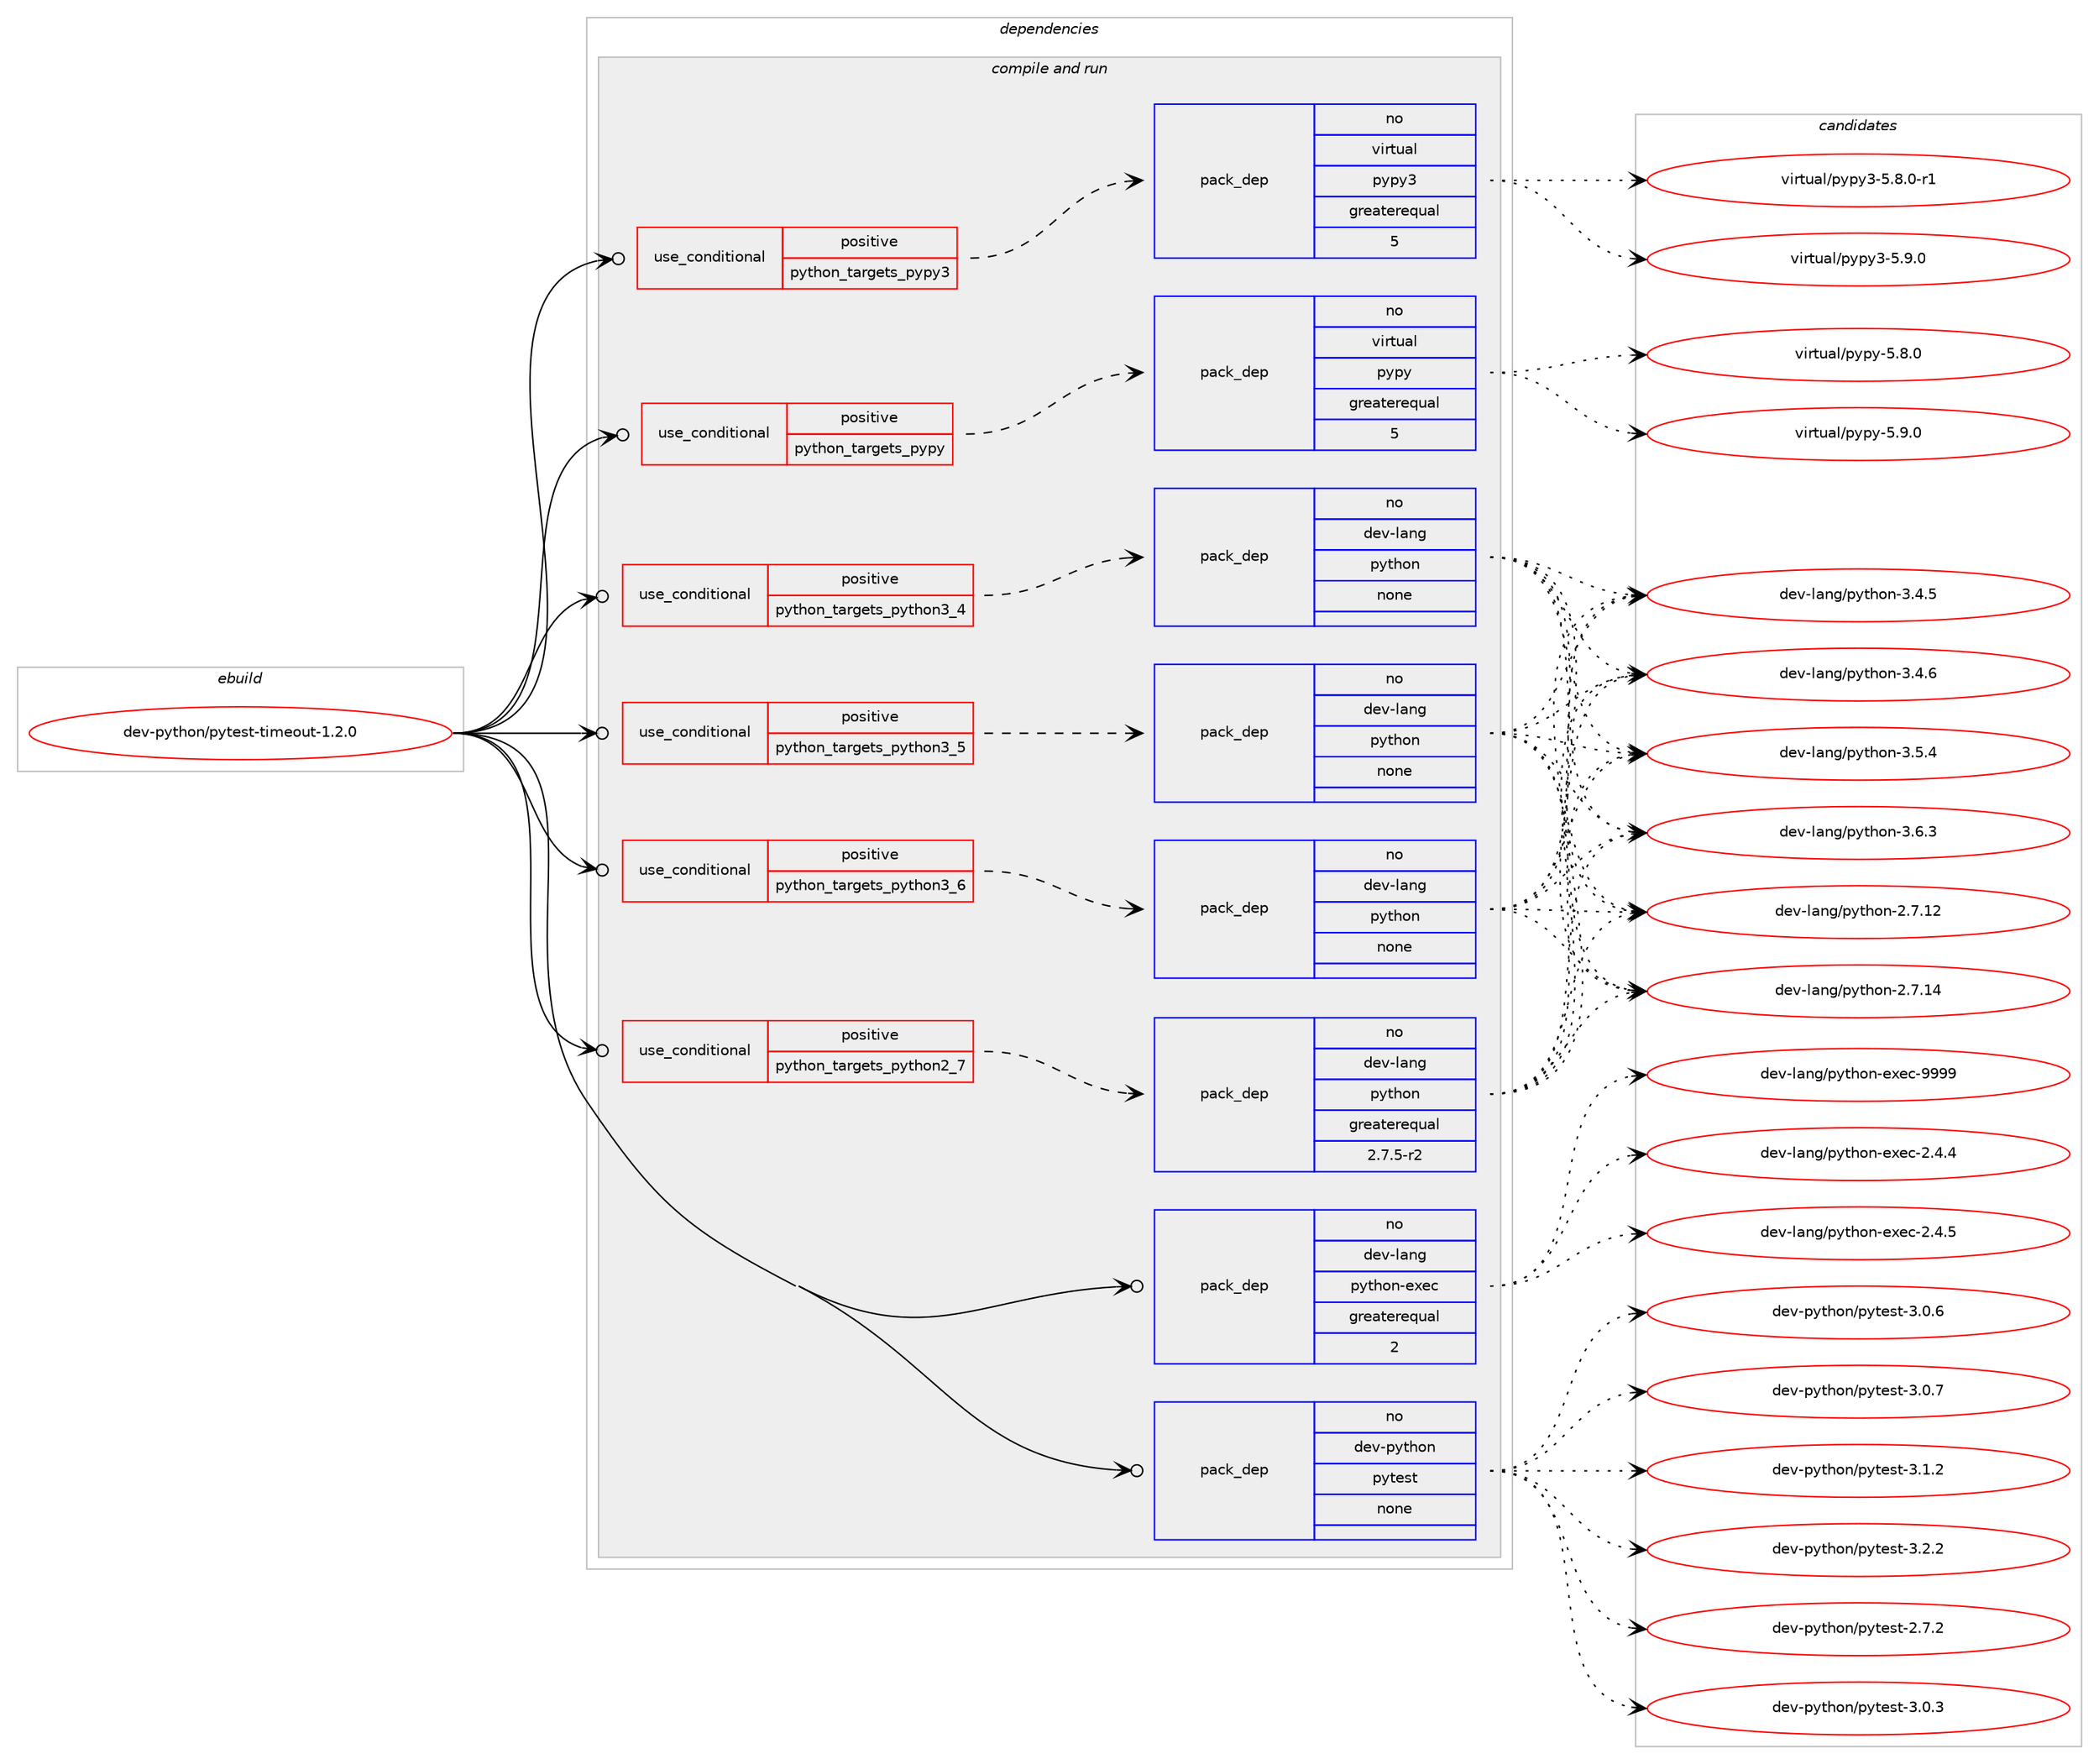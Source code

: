 digraph prolog {

# *************
# Graph options
# *************

newrank=true;
concentrate=true;
compound=true;
graph [rankdir=LR,fontname=Helvetica,fontsize=10,ranksep=1.5];#, ranksep=2.5, nodesep=0.2];
edge  [arrowhead=vee];
node  [fontname=Helvetica,fontsize=10];

# **********
# The ebuild
# **********

subgraph cluster_leftcol {
color=gray;
rank=same;
label=<<i>ebuild</i>>;
id [label="dev-python/pytest-timeout-1.2.0", color=red, width=4, href="../dev-python/pytest-timeout-1.2.0.svg"];
}

# ****************
# The dependencies
# ****************

subgraph cluster_midcol {
color=gray;
label=<<i>dependencies</i>>;
subgraph cluster_compile {
fillcolor="#eeeeee";
style=filled;
label=<<i>compile</i>>;
}
subgraph cluster_compileandrun {
fillcolor="#eeeeee";
style=filled;
label=<<i>compile and run</i>>;
subgraph cond39759 {
dependency180431 [label=<<TABLE BORDER="0" CELLBORDER="1" CELLSPACING="0" CELLPADDING="4"><TR><TD ROWSPAN="3" CELLPADDING="10">use_conditional</TD></TR><TR><TD>positive</TD></TR><TR><TD>python_targets_pypy</TD></TR></TABLE>>, shape=none, color=red];
subgraph pack136733 {
dependency180432 [label=<<TABLE BORDER="0" CELLBORDER="1" CELLSPACING="0" CELLPADDING="4" WIDTH="220"><TR><TD ROWSPAN="6" CELLPADDING="30">pack_dep</TD></TR><TR><TD WIDTH="110">no</TD></TR><TR><TD>virtual</TD></TR><TR><TD>pypy</TD></TR><TR><TD>greaterequal</TD></TR><TR><TD>5</TD></TR></TABLE>>, shape=none, color=blue];
}
dependency180431:e -> dependency180432:w [weight=20,style="dashed",arrowhead="vee"];
}
id:e -> dependency180431:w [weight=20,style="solid",arrowhead="odotvee"];
subgraph cond39760 {
dependency180433 [label=<<TABLE BORDER="0" CELLBORDER="1" CELLSPACING="0" CELLPADDING="4"><TR><TD ROWSPAN="3" CELLPADDING="10">use_conditional</TD></TR><TR><TD>positive</TD></TR><TR><TD>python_targets_pypy3</TD></TR></TABLE>>, shape=none, color=red];
subgraph pack136734 {
dependency180434 [label=<<TABLE BORDER="0" CELLBORDER="1" CELLSPACING="0" CELLPADDING="4" WIDTH="220"><TR><TD ROWSPAN="6" CELLPADDING="30">pack_dep</TD></TR><TR><TD WIDTH="110">no</TD></TR><TR><TD>virtual</TD></TR><TR><TD>pypy3</TD></TR><TR><TD>greaterequal</TD></TR><TR><TD>5</TD></TR></TABLE>>, shape=none, color=blue];
}
dependency180433:e -> dependency180434:w [weight=20,style="dashed",arrowhead="vee"];
}
id:e -> dependency180433:w [weight=20,style="solid",arrowhead="odotvee"];
subgraph cond39761 {
dependency180435 [label=<<TABLE BORDER="0" CELLBORDER="1" CELLSPACING="0" CELLPADDING="4"><TR><TD ROWSPAN="3" CELLPADDING="10">use_conditional</TD></TR><TR><TD>positive</TD></TR><TR><TD>python_targets_python2_7</TD></TR></TABLE>>, shape=none, color=red];
subgraph pack136735 {
dependency180436 [label=<<TABLE BORDER="0" CELLBORDER="1" CELLSPACING="0" CELLPADDING="4" WIDTH="220"><TR><TD ROWSPAN="6" CELLPADDING="30">pack_dep</TD></TR><TR><TD WIDTH="110">no</TD></TR><TR><TD>dev-lang</TD></TR><TR><TD>python</TD></TR><TR><TD>greaterequal</TD></TR><TR><TD>2.7.5-r2</TD></TR></TABLE>>, shape=none, color=blue];
}
dependency180435:e -> dependency180436:w [weight=20,style="dashed",arrowhead="vee"];
}
id:e -> dependency180435:w [weight=20,style="solid",arrowhead="odotvee"];
subgraph cond39762 {
dependency180437 [label=<<TABLE BORDER="0" CELLBORDER="1" CELLSPACING="0" CELLPADDING="4"><TR><TD ROWSPAN="3" CELLPADDING="10">use_conditional</TD></TR><TR><TD>positive</TD></TR><TR><TD>python_targets_python3_4</TD></TR></TABLE>>, shape=none, color=red];
subgraph pack136736 {
dependency180438 [label=<<TABLE BORDER="0" CELLBORDER="1" CELLSPACING="0" CELLPADDING="4" WIDTH="220"><TR><TD ROWSPAN="6" CELLPADDING="30">pack_dep</TD></TR><TR><TD WIDTH="110">no</TD></TR><TR><TD>dev-lang</TD></TR><TR><TD>python</TD></TR><TR><TD>none</TD></TR><TR><TD></TD></TR></TABLE>>, shape=none, color=blue];
}
dependency180437:e -> dependency180438:w [weight=20,style="dashed",arrowhead="vee"];
}
id:e -> dependency180437:w [weight=20,style="solid",arrowhead="odotvee"];
subgraph cond39763 {
dependency180439 [label=<<TABLE BORDER="0" CELLBORDER="1" CELLSPACING="0" CELLPADDING="4"><TR><TD ROWSPAN="3" CELLPADDING="10">use_conditional</TD></TR><TR><TD>positive</TD></TR><TR><TD>python_targets_python3_5</TD></TR></TABLE>>, shape=none, color=red];
subgraph pack136737 {
dependency180440 [label=<<TABLE BORDER="0" CELLBORDER="1" CELLSPACING="0" CELLPADDING="4" WIDTH="220"><TR><TD ROWSPAN="6" CELLPADDING="30">pack_dep</TD></TR><TR><TD WIDTH="110">no</TD></TR><TR><TD>dev-lang</TD></TR><TR><TD>python</TD></TR><TR><TD>none</TD></TR><TR><TD></TD></TR></TABLE>>, shape=none, color=blue];
}
dependency180439:e -> dependency180440:w [weight=20,style="dashed",arrowhead="vee"];
}
id:e -> dependency180439:w [weight=20,style="solid",arrowhead="odotvee"];
subgraph cond39764 {
dependency180441 [label=<<TABLE BORDER="0" CELLBORDER="1" CELLSPACING="0" CELLPADDING="4"><TR><TD ROWSPAN="3" CELLPADDING="10">use_conditional</TD></TR><TR><TD>positive</TD></TR><TR><TD>python_targets_python3_6</TD></TR></TABLE>>, shape=none, color=red];
subgraph pack136738 {
dependency180442 [label=<<TABLE BORDER="0" CELLBORDER="1" CELLSPACING="0" CELLPADDING="4" WIDTH="220"><TR><TD ROWSPAN="6" CELLPADDING="30">pack_dep</TD></TR><TR><TD WIDTH="110">no</TD></TR><TR><TD>dev-lang</TD></TR><TR><TD>python</TD></TR><TR><TD>none</TD></TR><TR><TD></TD></TR></TABLE>>, shape=none, color=blue];
}
dependency180441:e -> dependency180442:w [weight=20,style="dashed",arrowhead="vee"];
}
id:e -> dependency180441:w [weight=20,style="solid",arrowhead="odotvee"];
subgraph pack136739 {
dependency180443 [label=<<TABLE BORDER="0" CELLBORDER="1" CELLSPACING="0" CELLPADDING="4" WIDTH="220"><TR><TD ROWSPAN="6" CELLPADDING="30">pack_dep</TD></TR><TR><TD WIDTH="110">no</TD></TR><TR><TD>dev-lang</TD></TR><TR><TD>python-exec</TD></TR><TR><TD>greaterequal</TD></TR><TR><TD>2</TD></TR></TABLE>>, shape=none, color=blue];
}
id:e -> dependency180443:w [weight=20,style="solid",arrowhead="odotvee"];
subgraph pack136740 {
dependency180444 [label=<<TABLE BORDER="0" CELLBORDER="1" CELLSPACING="0" CELLPADDING="4" WIDTH="220"><TR><TD ROWSPAN="6" CELLPADDING="30">pack_dep</TD></TR><TR><TD WIDTH="110">no</TD></TR><TR><TD>dev-python</TD></TR><TR><TD>pytest</TD></TR><TR><TD>none</TD></TR><TR><TD></TD></TR></TABLE>>, shape=none, color=blue];
}
id:e -> dependency180444:w [weight=20,style="solid",arrowhead="odotvee"];
}
subgraph cluster_run {
fillcolor="#eeeeee";
style=filled;
label=<<i>run</i>>;
}
}

# **************
# The candidates
# **************

subgraph cluster_choices {
rank=same;
color=gray;
label=<<i>candidates</i>>;

subgraph choice136733 {
color=black;
nodesep=1;
choice1181051141161179710847112121112121455346564648 [label="virtual/pypy-5.8.0", color=red, width=4,href="../virtual/pypy-5.8.0.svg"];
choice1181051141161179710847112121112121455346574648 [label="virtual/pypy-5.9.0", color=red, width=4,href="../virtual/pypy-5.9.0.svg"];
dependency180432:e -> choice1181051141161179710847112121112121455346564648:w [style=dotted,weight="100"];
dependency180432:e -> choice1181051141161179710847112121112121455346574648:w [style=dotted,weight="100"];
}
subgraph choice136734 {
color=black;
nodesep=1;
choice1181051141161179710847112121112121514553465646484511449 [label="virtual/pypy3-5.8.0-r1", color=red, width=4,href="../virtual/pypy3-5.8.0-r1.svg"];
choice118105114116117971084711212111212151455346574648 [label="virtual/pypy3-5.9.0", color=red, width=4,href="../virtual/pypy3-5.9.0.svg"];
dependency180434:e -> choice1181051141161179710847112121112121514553465646484511449:w [style=dotted,weight="100"];
dependency180434:e -> choice118105114116117971084711212111212151455346574648:w [style=dotted,weight="100"];
}
subgraph choice136735 {
color=black;
nodesep=1;
choice10010111845108971101034711212111610411111045504655464950 [label="dev-lang/python-2.7.12", color=red, width=4,href="../dev-lang/python-2.7.12.svg"];
choice10010111845108971101034711212111610411111045504655464952 [label="dev-lang/python-2.7.14", color=red, width=4,href="../dev-lang/python-2.7.14.svg"];
choice100101118451089711010347112121116104111110455146524653 [label="dev-lang/python-3.4.5", color=red, width=4,href="../dev-lang/python-3.4.5.svg"];
choice100101118451089711010347112121116104111110455146524654 [label="dev-lang/python-3.4.6", color=red, width=4,href="../dev-lang/python-3.4.6.svg"];
choice100101118451089711010347112121116104111110455146534652 [label="dev-lang/python-3.5.4", color=red, width=4,href="../dev-lang/python-3.5.4.svg"];
choice100101118451089711010347112121116104111110455146544651 [label="dev-lang/python-3.6.3", color=red, width=4,href="../dev-lang/python-3.6.3.svg"];
dependency180436:e -> choice10010111845108971101034711212111610411111045504655464950:w [style=dotted,weight="100"];
dependency180436:e -> choice10010111845108971101034711212111610411111045504655464952:w [style=dotted,weight="100"];
dependency180436:e -> choice100101118451089711010347112121116104111110455146524653:w [style=dotted,weight="100"];
dependency180436:e -> choice100101118451089711010347112121116104111110455146524654:w [style=dotted,weight="100"];
dependency180436:e -> choice100101118451089711010347112121116104111110455146534652:w [style=dotted,weight="100"];
dependency180436:e -> choice100101118451089711010347112121116104111110455146544651:w [style=dotted,weight="100"];
}
subgraph choice136736 {
color=black;
nodesep=1;
choice10010111845108971101034711212111610411111045504655464950 [label="dev-lang/python-2.7.12", color=red, width=4,href="../dev-lang/python-2.7.12.svg"];
choice10010111845108971101034711212111610411111045504655464952 [label="dev-lang/python-2.7.14", color=red, width=4,href="../dev-lang/python-2.7.14.svg"];
choice100101118451089711010347112121116104111110455146524653 [label="dev-lang/python-3.4.5", color=red, width=4,href="../dev-lang/python-3.4.5.svg"];
choice100101118451089711010347112121116104111110455146524654 [label="dev-lang/python-3.4.6", color=red, width=4,href="../dev-lang/python-3.4.6.svg"];
choice100101118451089711010347112121116104111110455146534652 [label="dev-lang/python-3.5.4", color=red, width=4,href="../dev-lang/python-3.5.4.svg"];
choice100101118451089711010347112121116104111110455146544651 [label="dev-lang/python-3.6.3", color=red, width=4,href="../dev-lang/python-3.6.3.svg"];
dependency180438:e -> choice10010111845108971101034711212111610411111045504655464950:w [style=dotted,weight="100"];
dependency180438:e -> choice10010111845108971101034711212111610411111045504655464952:w [style=dotted,weight="100"];
dependency180438:e -> choice100101118451089711010347112121116104111110455146524653:w [style=dotted,weight="100"];
dependency180438:e -> choice100101118451089711010347112121116104111110455146524654:w [style=dotted,weight="100"];
dependency180438:e -> choice100101118451089711010347112121116104111110455146534652:w [style=dotted,weight="100"];
dependency180438:e -> choice100101118451089711010347112121116104111110455146544651:w [style=dotted,weight="100"];
}
subgraph choice136737 {
color=black;
nodesep=1;
choice10010111845108971101034711212111610411111045504655464950 [label="dev-lang/python-2.7.12", color=red, width=4,href="../dev-lang/python-2.7.12.svg"];
choice10010111845108971101034711212111610411111045504655464952 [label="dev-lang/python-2.7.14", color=red, width=4,href="../dev-lang/python-2.7.14.svg"];
choice100101118451089711010347112121116104111110455146524653 [label="dev-lang/python-3.4.5", color=red, width=4,href="../dev-lang/python-3.4.5.svg"];
choice100101118451089711010347112121116104111110455146524654 [label="dev-lang/python-3.4.6", color=red, width=4,href="../dev-lang/python-3.4.6.svg"];
choice100101118451089711010347112121116104111110455146534652 [label="dev-lang/python-3.5.4", color=red, width=4,href="../dev-lang/python-3.5.4.svg"];
choice100101118451089711010347112121116104111110455146544651 [label="dev-lang/python-3.6.3", color=red, width=4,href="../dev-lang/python-3.6.3.svg"];
dependency180440:e -> choice10010111845108971101034711212111610411111045504655464950:w [style=dotted,weight="100"];
dependency180440:e -> choice10010111845108971101034711212111610411111045504655464952:w [style=dotted,weight="100"];
dependency180440:e -> choice100101118451089711010347112121116104111110455146524653:w [style=dotted,weight="100"];
dependency180440:e -> choice100101118451089711010347112121116104111110455146524654:w [style=dotted,weight="100"];
dependency180440:e -> choice100101118451089711010347112121116104111110455146534652:w [style=dotted,weight="100"];
dependency180440:e -> choice100101118451089711010347112121116104111110455146544651:w [style=dotted,weight="100"];
}
subgraph choice136738 {
color=black;
nodesep=1;
choice10010111845108971101034711212111610411111045504655464950 [label="dev-lang/python-2.7.12", color=red, width=4,href="../dev-lang/python-2.7.12.svg"];
choice10010111845108971101034711212111610411111045504655464952 [label="dev-lang/python-2.7.14", color=red, width=4,href="../dev-lang/python-2.7.14.svg"];
choice100101118451089711010347112121116104111110455146524653 [label="dev-lang/python-3.4.5", color=red, width=4,href="../dev-lang/python-3.4.5.svg"];
choice100101118451089711010347112121116104111110455146524654 [label="dev-lang/python-3.4.6", color=red, width=4,href="../dev-lang/python-3.4.6.svg"];
choice100101118451089711010347112121116104111110455146534652 [label="dev-lang/python-3.5.4", color=red, width=4,href="../dev-lang/python-3.5.4.svg"];
choice100101118451089711010347112121116104111110455146544651 [label="dev-lang/python-3.6.3", color=red, width=4,href="../dev-lang/python-3.6.3.svg"];
dependency180442:e -> choice10010111845108971101034711212111610411111045504655464950:w [style=dotted,weight="100"];
dependency180442:e -> choice10010111845108971101034711212111610411111045504655464952:w [style=dotted,weight="100"];
dependency180442:e -> choice100101118451089711010347112121116104111110455146524653:w [style=dotted,weight="100"];
dependency180442:e -> choice100101118451089711010347112121116104111110455146524654:w [style=dotted,weight="100"];
dependency180442:e -> choice100101118451089711010347112121116104111110455146534652:w [style=dotted,weight="100"];
dependency180442:e -> choice100101118451089711010347112121116104111110455146544651:w [style=dotted,weight="100"];
}
subgraph choice136739 {
color=black;
nodesep=1;
choice1001011184510897110103471121211161041111104510112010199455046524652 [label="dev-lang/python-exec-2.4.4", color=red, width=4,href="../dev-lang/python-exec-2.4.4.svg"];
choice1001011184510897110103471121211161041111104510112010199455046524653 [label="dev-lang/python-exec-2.4.5", color=red, width=4,href="../dev-lang/python-exec-2.4.5.svg"];
choice10010111845108971101034711212111610411111045101120101994557575757 [label="dev-lang/python-exec-9999", color=red, width=4,href="../dev-lang/python-exec-9999.svg"];
dependency180443:e -> choice1001011184510897110103471121211161041111104510112010199455046524652:w [style=dotted,weight="100"];
dependency180443:e -> choice1001011184510897110103471121211161041111104510112010199455046524653:w [style=dotted,weight="100"];
dependency180443:e -> choice10010111845108971101034711212111610411111045101120101994557575757:w [style=dotted,weight="100"];
}
subgraph choice136740 {
color=black;
nodesep=1;
choice1001011184511212111610411111047112121116101115116455046554650 [label="dev-python/pytest-2.7.2", color=red, width=4,href="../dev-python/pytest-2.7.2.svg"];
choice1001011184511212111610411111047112121116101115116455146484651 [label="dev-python/pytest-3.0.3", color=red, width=4,href="../dev-python/pytest-3.0.3.svg"];
choice1001011184511212111610411111047112121116101115116455146484654 [label="dev-python/pytest-3.0.6", color=red, width=4,href="../dev-python/pytest-3.0.6.svg"];
choice1001011184511212111610411111047112121116101115116455146484655 [label="dev-python/pytest-3.0.7", color=red, width=4,href="../dev-python/pytest-3.0.7.svg"];
choice1001011184511212111610411111047112121116101115116455146494650 [label="dev-python/pytest-3.1.2", color=red, width=4,href="../dev-python/pytest-3.1.2.svg"];
choice1001011184511212111610411111047112121116101115116455146504650 [label="dev-python/pytest-3.2.2", color=red, width=4,href="../dev-python/pytest-3.2.2.svg"];
dependency180444:e -> choice1001011184511212111610411111047112121116101115116455046554650:w [style=dotted,weight="100"];
dependency180444:e -> choice1001011184511212111610411111047112121116101115116455146484651:w [style=dotted,weight="100"];
dependency180444:e -> choice1001011184511212111610411111047112121116101115116455146484654:w [style=dotted,weight="100"];
dependency180444:e -> choice1001011184511212111610411111047112121116101115116455146484655:w [style=dotted,weight="100"];
dependency180444:e -> choice1001011184511212111610411111047112121116101115116455146494650:w [style=dotted,weight="100"];
dependency180444:e -> choice1001011184511212111610411111047112121116101115116455146504650:w [style=dotted,weight="100"];
}
}

}
